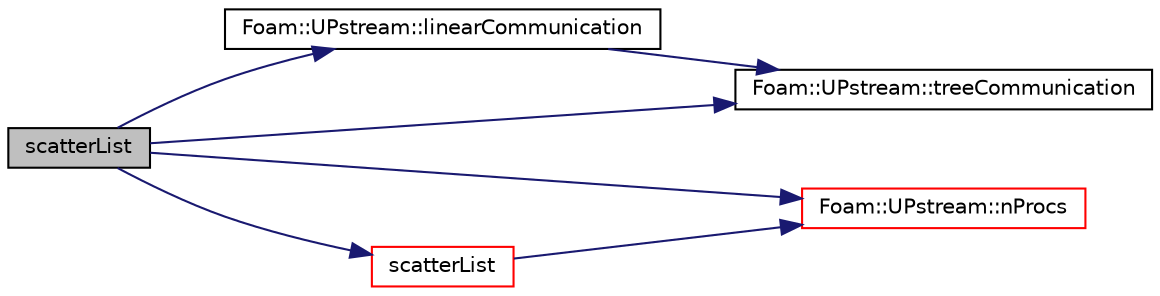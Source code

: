 digraph "scatterList"
{
  bgcolor="transparent";
  edge [fontname="Helvetica",fontsize="10",labelfontname="Helvetica",labelfontsize="10"];
  node [fontname="Helvetica",fontsize="10",shape=record];
  rankdir="LR";
  Node1 [label="scatterList",height=0.2,width=0.4,color="black", fillcolor="grey75", style="filled", fontcolor="black"];
  Node1 -> Node2 [color="midnightblue",fontsize="10",style="solid",fontname="Helvetica"];
  Node2 [label="Foam::UPstream::linearCommunication",height=0.2,width=0.4,color="black",URL="$a02766.html#af7ec282f2581c26d06e2375a17174591",tooltip="Communication schedule for linear all-to-master (proc 0) "];
  Node2 -> Node3 [color="midnightblue",fontsize="10",style="solid",fontname="Helvetica"];
  Node3 [label="Foam::UPstream::treeCommunication",height=0.2,width=0.4,color="black",URL="$a02766.html#afaa38d3b4ac099268cc3081da637d147",tooltip="Communication schedule for tree all-to-master (proc 0) "];
  Node1 -> Node4 [color="midnightblue",fontsize="10",style="solid",fontname="Helvetica"];
  Node4 [label="Foam::UPstream::nProcs",height=0.2,width=0.4,color="red",URL="$a02766.html#aada0e04d8127eda8ee95be0772754a4f",tooltip="Number of processes in parallel run. "];
  Node1 -> Node5 [color="midnightblue",fontsize="10",style="solid",fontname="Helvetica"];
  Node5 [label="scatterList",height=0.2,width=0.4,color="red",URL="$a02017.html#a23c38ee54f04c9d53a327db9edbdb7f0",tooltip="Scatter data. Reverse of gatherList. "];
  Node5 -> Node4 [color="midnightblue",fontsize="10",style="solid",fontname="Helvetica"];
  Node1 -> Node3 [color="midnightblue",fontsize="10",style="solid",fontname="Helvetica"];
}
